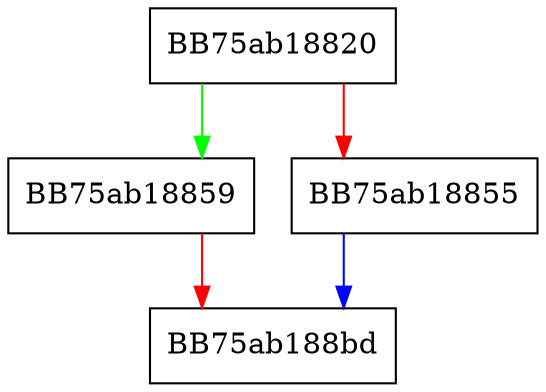 digraph AtomicCounterEraseNamespaced {
  node [shape="box"];
  graph [splines=ortho];
  BB75ab18820 -> BB75ab18859 [color="green"];
  BB75ab18820 -> BB75ab18855 [color="red"];
  BB75ab18855 -> BB75ab188bd [color="blue"];
  BB75ab18859 -> BB75ab188bd [color="red"];
}